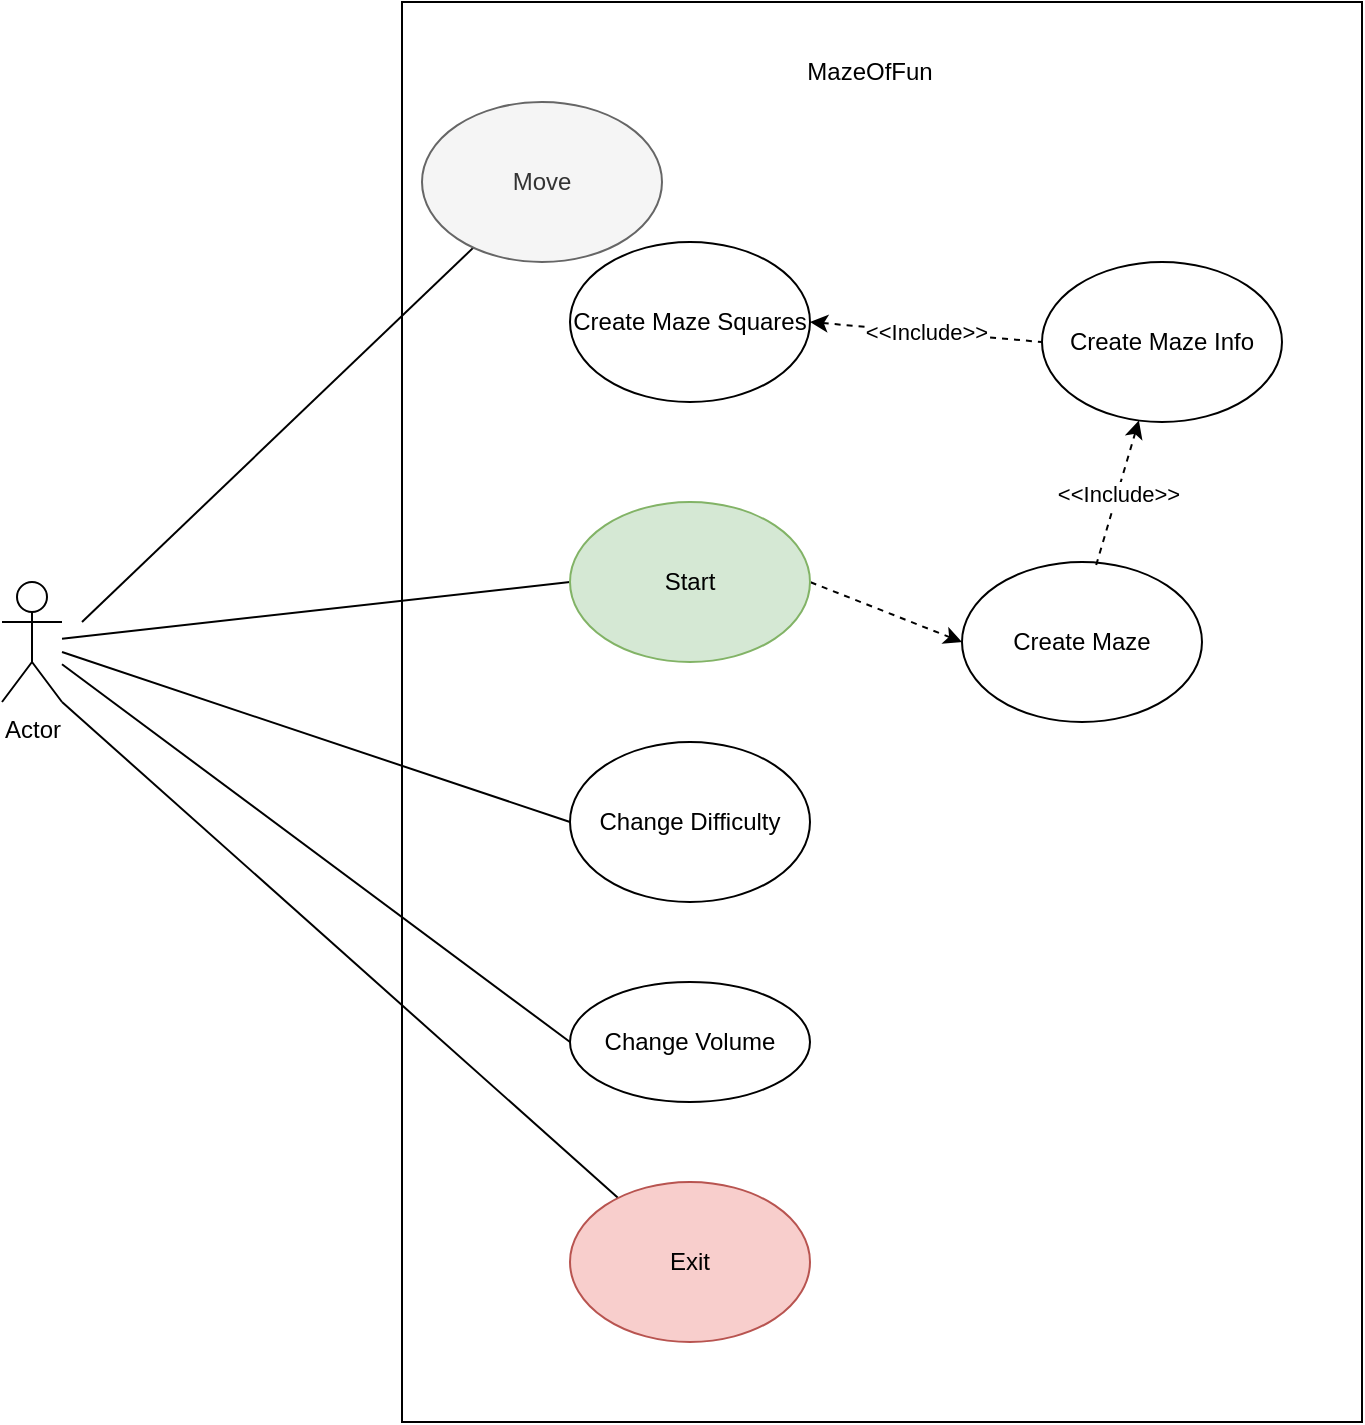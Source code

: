 <mxfile version="16.3.0" type="google"><diagram id="prtHgNgQTEPvFCAcTncT" name="Page-1"><mxGraphModel dx="1422" dy="786" grid="1" gridSize="10" guides="1" tooltips="1" connect="1" arrows="1" fold="1" page="1" pageScale="1" pageWidth="827" pageHeight="1169" math="0" shadow="0"><root><mxCell id="0"/><mxCell id="1" parent="0"/><mxCell id="MI4LKDFuo-jhNawnvHUm-3" style="rounded=0;orthogonalLoop=1;jettySize=auto;html=1;entryX=0;entryY=0.5;entryDx=0;entryDy=0;endArrow=none;endFill=0;" edge="1" parent="1" source="MI4LKDFuo-jhNawnvHUm-1" target="MI4LKDFuo-jhNawnvHUm-2"><mxGeometry relative="1" as="geometry"/></mxCell><mxCell id="MI4LKDFuo-jhNawnvHUm-1" value="Actor" style="shape=umlActor;verticalLabelPosition=bottom;verticalAlign=top;html=1;outlineConnect=0;" vertex="1" parent="1"><mxGeometry x="50" y="330" width="30" height="60" as="geometry"/></mxCell><mxCell id="MI4LKDFuo-jhNawnvHUm-11" value="" style="edgeStyle=none;rounded=0;orthogonalLoop=1;jettySize=auto;html=1;endArrow=none;endFill=0;dashed=1;startArrow=classic;startFill=1;entryX=1;entryY=0.5;entryDx=0;entryDy=0;exitX=0;exitY=0.5;exitDx=0;exitDy=0;" edge="1" parent="1" source="MI4LKDFuo-jhNawnvHUm-10" target="MI4LKDFuo-jhNawnvHUm-2"><mxGeometry relative="1" as="geometry"><mxPoint x="500" y="430" as="sourcePoint"/></mxGeometry></mxCell><mxCell id="MI4LKDFuo-jhNawnvHUm-2" value="Start" style="ellipse;whiteSpace=wrap;html=1;fillColor=#d5e8d4;strokeColor=#82b366;" vertex="1" parent="1"><mxGeometry x="334" y="290" width="120" height="80" as="geometry"/></mxCell><mxCell id="MI4LKDFuo-jhNawnvHUm-8" style="edgeStyle=none;rounded=0;orthogonalLoop=1;jettySize=auto;html=1;exitX=0;exitY=0.5;exitDx=0;exitDy=0;endArrow=none;endFill=0;" edge="1" parent="1" source="MI4LKDFuo-jhNawnvHUm-6" target="MI4LKDFuo-jhNawnvHUm-1"><mxGeometry relative="1" as="geometry"/></mxCell><mxCell id="MI4LKDFuo-jhNawnvHUm-6" value="Change Difficulty" style="ellipse;whiteSpace=wrap;html=1;glass=0;sketch=0;fillColor=none;" vertex="1" parent="1"><mxGeometry x="334" y="410" width="120" height="80" as="geometry"/></mxCell><mxCell id="MI4LKDFuo-jhNawnvHUm-9" style="edgeStyle=none;rounded=0;orthogonalLoop=1;jettySize=auto;html=1;exitX=0;exitY=0.5;exitDx=0;exitDy=0;endArrow=none;endFill=0;" edge="1" parent="1" source="MI4LKDFuo-jhNawnvHUm-7" target="MI4LKDFuo-jhNawnvHUm-1"><mxGeometry relative="1" as="geometry"/></mxCell><mxCell id="MI4LKDFuo-jhNawnvHUm-7" value="Change Volume" style="ellipse;whiteSpace=wrap;html=1;glass=0;sketch=0;fillColor=none;" vertex="1" parent="1"><mxGeometry x="334" y="530" width="120" height="60" as="geometry"/></mxCell><mxCell id="MI4LKDFuo-jhNawnvHUm-10" value="Create Maze" style="ellipse;whiteSpace=wrap;html=1;" vertex="1" parent="1"><mxGeometry x="530" y="320" width="120" height="80" as="geometry"/></mxCell><mxCell id="MI4LKDFuo-jhNawnvHUm-12" value="Create Maze Info" style="ellipse;whiteSpace=wrap;html=1;" vertex="1" parent="1"><mxGeometry x="570" y="170" width="120" height="80" as="geometry"/></mxCell><mxCell id="MI4LKDFuo-jhNawnvHUm-14" value="Create Maze Squares" style="ellipse;whiteSpace=wrap;html=1;" vertex="1" parent="1"><mxGeometry x="334" y="160" width="120" height="80" as="geometry"/></mxCell><mxCell id="MI4LKDFuo-jhNawnvHUm-16" value="&amp;lt;&amp;lt;Include&amp;gt;&amp;gt;" style="edgeStyle=none;rounded=0;orthogonalLoop=1;jettySize=auto;html=1;endArrow=none;endFill=0;dashed=1;startArrow=classic;startFill=1;entryX=0.558;entryY=0.025;entryDx=0;entryDy=0;entryPerimeter=0;" edge="1" parent="1" source="MI4LKDFuo-jhNawnvHUm-12" target="MI4LKDFuo-jhNawnvHUm-10"><mxGeometry relative="1" as="geometry"><mxPoint x="540" y="370" as="sourcePoint"/><mxPoint x="464" y="340" as="targetPoint"/></mxGeometry></mxCell><mxCell id="MI4LKDFuo-jhNawnvHUm-17" value="&amp;lt;&amp;lt;Include&amp;gt;&amp;gt;" style="edgeStyle=none;rounded=0;orthogonalLoop=1;jettySize=auto;html=1;endArrow=none;endFill=0;dashed=1;startArrow=classic;startFill=1;entryX=0;entryY=0.5;entryDx=0;entryDy=0;exitX=1;exitY=0.5;exitDx=0;exitDy=0;" edge="1" parent="1" source="MI4LKDFuo-jhNawnvHUm-14" target="MI4LKDFuo-jhNawnvHUm-12"><mxGeometry relative="1" as="geometry"><mxPoint x="600" y="490" as="sourcePoint"/><mxPoint x="600" y="410" as="targetPoint"/></mxGeometry></mxCell><mxCell id="MI4LKDFuo-jhNawnvHUm-19" style="edgeStyle=none;rounded=0;orthogonalLoop=1;jettySize=auto;html=1;entryX=1;entryY=1;entryDx=0;entryDy=0;entryPerimeter=0;startArrow=none;startFill=0;endArrow=none;endFill=0;" edge="1" parent="1" source="MI4LKDFuo-jhNawnvHUm-18" target="MI4LKDFuo-jhNawnvHUm-1"><mxGeometry relative="1" as="geometry"/></mxCell><mxCell id="MI4LKDFuo-jhNawnvHUm-18" value="Exit" style="ellipse;whiteSpace=wrap;html=1;glass=0;sketch=0;fillColor=#f8cecc;strokeColor=#b85450;" vertex="1" parent="1"><mxGeometry x="334" y="630" width="120" height="80" as="geometry"/></mxCell><mxCell id="MI4LKDFuo-jhNawnvHUm-20" value="" style="rounded=0;whiteSpace=wrap;html=1;glass=0;sketch=0;fillColor=none;" vertex="1" parent="1"><mxGeometry x="250" y="40" width="480" height="710" as="geometry"/></mxCell><mxCell id="MI4LKDFuo-jhNawnvHUm-21" value="MazeOfFun" style="text;html=1;strokeColor=none;fillColor=none;align=center;verticalAlign=middle;whiteSpace=wrap;rounded=0;glass=0;sketch=0;" vertex="1" parent="1"><mxGeometry x="454" y="60" width="60" height="30" as="geometry"/></mxCell><mxCell id="MI4LKDFuo-jhNawnvHUm-23" style="edgeStyle=none;rounded=0;orthogonalLoop=1;jettySize=auto;html=1;startArrow=none;startFill=0;endArrow=none;endFill=0;" edge="1" parent="1" source="MI4LKDFuo-jhNawnvHUm-22"><mxGeometry relative="1" as="geometry"><mxPoint x="90" y="350" as="targetPoint"/></mxGeometry></mxCell><mxCell id="MI4LKDFuo-jhNawnvHUm-22" value="Move" style="ellipse;whiteSpace=wrap;html=1;glass=0;sketch=0;fillColor=#f5f5f5;strokeColor=#666666;fontColor=#333333;" vertex="1" parent="1"><mxGeometry x="260" y="90" width="120" height="80" as="geometry"/></mxCell></root></mxGraphModel></diagram></mxfile>